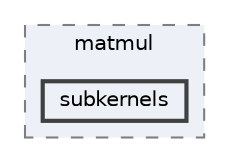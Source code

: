 digraph "/home/runner/work/machine-learning-compilers/machine-learning-compilers/include/mlc/kernels/matmul/subkernels"
{
 // LATEX_PDF_SIZE
  bgcolor="transparent";
  edge [fontname=Helvetica,fontsize=10,labelfontname=Helvetica,labelfontsize=10];
  node [fontname=Helvetica,fontsize=10,shape=box,height=0.2,width=0.4];
  compound=true
  subgraph clusterdir_5e450f69b371a785ca2fde61e674b7ec {
    graph [ bgcolor="#edf0f7", pencolor="grey50", label="matmul", fontname=Helvetica,fontsize=10 style="filled,dashed", URL="dir_5e450f69b371a785ca2fde61e674b7ec.html",tooltip=""]
  dir_30f47ad1082ce91b77276fad32f47262 [label="subkernels", fillcolor="#edf0f7", color="grey25", style="filled,bold", URL="dir_30f47ad1082ce91b77276fad32f47262.html",tooltip=""];
  }
}
